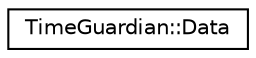 digraph "Graphical Class Hierarchy"
{
 // LATEX_PDF_SIZE
  edge [fontname="Helvetica",fontsize="10",labelfontname="Helvetica",labelfontsize="10"];
  node [fontname="Helvetica",fontsize="10",shape=record];
  rankdir="LR";
  Node0 [label="TimeGuardian::Data",height=0.2,width=0.4,color="black", fillcolor="white", style="filled",URL="$struct_time_guardian_1_1_data.html",tooltip=" "];
}
